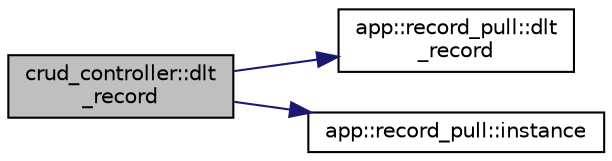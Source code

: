 digraph "crud_controller::dlt_record"
{
 // LATEX_PDF_SIZE
  edge [fontname="Helvetica",fontsize="10",labelfontname="Helvetica",labelfontsize="10"];
  node [fontname="Helvetica",fontsize="10",shape=record];
  rankdir="LR";
  Node1 [label="crud_controller::dlt\l_record",height=0.2,width=0.4,color="black", fillcolor="grey75", style="filled", fontcolor="black",tooltip=" "];
  Node1 -> Node2 [color="midnightblue",fontsize="10",style="solid"];
  Node2 [label="app::record_pull::dlt\l_record",height=0.2,width=0.4,color="black", fillcolor="white", style="filled",URL="$classapp_1_1record__pull.html#a72cf81a1157cdac0c539b7cacd5ff35f",tooltip=" "];
  Node1 -> Node3 [color="midnightblue",fontsize="10",style="solid"];
  Node3 [label="app::record_pull::instance",height=0.2,width=0.4,color="black", fillcolor="white", style="filled",URL="$classapp_1_1record__pull.html#aca123daa62df534d32ed1709374d063c",tooltip=" "];
}
